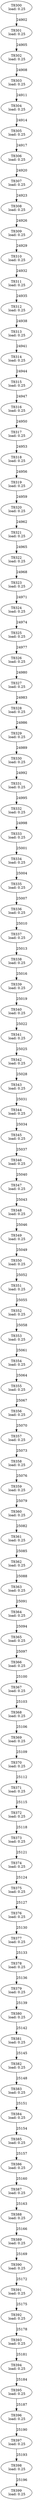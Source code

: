 digraph taskgraph {
	T8300 [label= "T8300\n load: 0.25"];
	T8301 [label= "T8301\n load: 0.25"];
	T8300 -> T8301[label=24902];
	T8302 [label= "T8302\n load: 0.25"];
	T8301 -> T8302[label=24905];
	T8303 [label= "T8303\n load: 0.25"];
	T8302 -> T8303[label=24908];
	T8304 [label= "T8304\n load: 0.25"];
	T8303 -> T8304[label=24911];
	T8305 [label= "T8305\n load: 0.25"];
	T8304 -> T8305[label=24914];
	T8306 [label= "T8306\n load: 0.25"];
	T8305 -> T8306[label=24917];
	T8307 [label= "T8307\n load: 0.25"];
	T8306 -> T8307[label=24920];
	T8308 [label= "T8308\n load: 0.25"];
	T8307 -> T8308[label=24923];
	T8309 [label= "T8309\n load: 0.25"];
	T8308 -> T8309[label=24926];
	T8310 [label= "T8310\n load: 0.25"];
	T8309 -> T8310[label=24929];
	T8311 [label= "T8311\n load: 0.25"];
	T8310 -> T8311[label=24932];
	T8312 [label= "T8312\n load: 0.25"];
	T8311 -> T8312[label=24935];
	T8313 [label= "T8313\n load: 0.25"];
	T8312 -> T8313[label=24938];
	T8314 [label= "T8314\n load: 0.25"];
	T8313 -> T8314[label=24941];
	T8315 [label= "T8315\n load: 0.25"];
	T8314 -> T8315[label=24944];
	T8316 [label= "T8316\n load: 0.25"];
	T8315 -> T8316[label=24947];
	T8317 [label= "T8317\n load: 0.25"];
	T8316 -> T8317[label=24950];
	T8318 [label= "T8318\n load: 0.25"];
	T8317 -> T8318[label=24953];
	T8319 [label= "T8319\n load: 0.25"];
	T8318 -> T8319[label=24956];
	T8320 [label= "T8320\n load: 0.25"];
	T8319 -> T8320[label=24959];
	T8321 [label= "T8321\n load: 0.25"];
	T8320 -> T8321[label=24962];
	T8322 [label= "T8322\n load: 0.25"];
	T8321 -> T8322[label=24965];
	T8323 [label= "T8323\n load: 0.25"];
	T8322 -> T8323[label=24968];
	T8324 [label= "T8324\n load: 0.25"];
	T8323 -> T8324[label=24971];
	T8325 [label= "T8325\n load: 0.25"];
	T8324 -> T8325[label=24974];
	T8326 [label= "T8326\n load: 0.25"];
	T8325 -> T8326[label=24977];
	T8327 [label= "T8327\n load: 0.25"];
	T8326 -> T8327[label=24980];
	T8328 [label= "T8328\n load: 0.25"];
	T8327 -> T8328[label=24983];
	T8329 [label= "T8329\n load: 0.25"];
	T8328 -> T8329[label=24986];
	T8330 [label= "T8330\n load: 0.25"];
	T8329 -> T8330[label=24989];
	T8331 [label= "T8331\n load: 0.25"];
	T8330 -> T8331[label=24992];
	T8332 [label= "T8332\n load: 0.25"];
	T8331 -> T8332[label=24995];
	T8333 [label= "T8333\n load: 0.25"];
	T8332 -> T8333[label=24998];
	T8334 [label= "T8334\n load: 0.25"];
	T8333 -> T8334[label=25001];
	T8335 [label= "T8335\n load: 0.25"];
	T8334 -> T8335[label=25004];
	T8336 [label= "T8336\n load: 0.25"];
	T8335 -> T8336[label=25007];
	T8337 [label= "T8337\n load: 0.25"];
	T8336 -> T8337[label=25010];
	T8338 [label= "T8338\n load: 0.25"];
	T8337 -> T8338[label=25013];
	T8339 [label= "T8339\n load: 0.25"];
	T8338 -> T8339[label=25016];
	T8340 [label= "T8340\n load: 0.25"];
	T8339 -> T8340[label=25019];
	T8341 [label= "T8341\n load: 0.25"];
	T8340 -> T8341[label=25022];
	T8342 [label= "T8342\n load: 0.25"];
	T8341 -> T8342[label=25025];
	T8343 [label= "T8343\n load: 0.25"];
	T8342 -> T8343[label=25028];
	T8344 [label= "T8344\n load: 0.25"];
	T8343 -> T8344[label=25031];
	T8345 [label= "T8345\n load: 0.25"];
	T8344 -> T8345[label=25034];
	T8346 [label= "T8346\n load: 0.25"];
	T8345 -> T8346[label=25037];
	T8347 [label= "T8347\n load: 0.25"];
	T8346 -> T8347[label=25040];
	T8348 [label= "T8348\n load: 0.25"];
	T8347 -> T8348[label=25043];
	T8349 [label= "T8349\n load: 0.25"];
	T8348 -> T8349[label=25046];
	T8350 [label= "T8350\n load: 0.25"];
	T8349 -> T8350[label=25049];
	T8351 [label= "T8351\n load: 0.25"];
	T8350 -> T8351[label=25052];
	T8352 [label= "T8352\n load: 0.25"];
	T8351 -> T8352[label=25055];
	T8353 [label= "T8353\n load: 0.25"];
	T8352 -> T8353[label=25058];
	T8354 [label= "T8354\n load: 0.25"];
	T8353 -> T8354[label=25061];
	T8355 [label= "T8355\n load: 0.25"];
	T8354 -> T8355[label=25064];
	T8356 [label= "T8356\n load: 0.25"];
	T8355 -> T8356[label=25067];
	T8357 [label= "T8357\n load: 0.25"];
	T8356 -> T8357[label=25070];
	T8358 [label= "T8358\n load: 0.25"];
	T8357 -> T8358[label=25073];
	T8359 [label= "T8359\n load: 0.25"];
	T8358 -> T8359[label=25076];
	T8360 [label= "T8360\n load: 0.25"];
	T8359 -> T8360[label=25079];
	T8361 [label= "T8361\n load: 0.25"];
	T8360 -> T8361[label=25082];
	T8362 [label= "T8362\n load: 0.25"];
	T8361 -> T8362[label=25085];
	T8363 [label= "T8363\n load: 0.25"];
	T8362 -> T8363[label=25088];
	T8364 [label= "T8364\n load: 0.25"];
	T8363 -> T8364[label=25091];
	T8365 [label= "T8365\n load: 0.25"];
	T8364 -> T8365[label=25094];
	T8366 [label= "T8366\n load: 0.25"];
	T8365 -> T8366[label=25097];
	T8367 [label= "T8367\n load: 0.25"];
	T8366 -> T8367[label=25100];
	T8368 [label= "T8368\n load: 0.25"];
	T8367 -> T8368[label=25103];
	T8369 [label= "T8369\n load: 0.25"];
	T8368 -> T8369[label=25106];
	T8370 [label= "T8370\n load: 0.25"];
	T8369 -> T8370[label=25109];
	T8371 [label= "T8371\n load: 0.25"];
	T8370 -> T8371[label=25112];
	T8372 [label= "T8372\n load: 0.25"];
	T8371 -> T8372[label=25115];
	T8373 [label= "T8373\n load: 0.25"];
	T8372 -> T8373[label=25118];
	T8374 [label= "T8374\n load: 0.25"];
	T8373 -> T8374[label=25121];
	T8375 [label= "T8375\n load: 0.25"];
	T8374 -> T8375[label=25124];
	T8376 [label= "T8376\n load: 0.25"];
	T8375 -> T8376[label=25127];
	T8377 [label= "T8377\n load: 0.25"];
	T8376 -> T8377[label=25130];
	T8378 [label= "T8378\n load: 0.25"];
	T8377 -> T8378[label=25133];
	T8379 [label= "T8379\n load: 0.25"];
	T8378 -> T8379[label=25136];
	T8380 [label= "T8380\n load: 0.25"];
	T8379 -> T8380[label=25139];
	T8381 [label= "T8381\n load: 0.25"];
	T8380 -> T8381[label=25142];
	T8382 [label= "T8382\n load: 0.25"];
	T8381 -> T8382[label=25145];
	T8383 [label= "T8383\n load: 0.25"];
	T8382 -> T8383[label=25148];
	T8384 [label= "T8384\n load: 0.25"];
	T8383 -> T8384[label=25151];
	T8385 [label= "T8385\n load: 0.25"];
	T8384 -> T8385[label=25154];
	T8386 [label= "T8386\n load: 0.25"];
	T8385 -> T8386[label=25157];
	T8387 [label= "T8387\n load: 0.25"];
	T8386 -> T8387[label=25160];
	T8388 [label= "T8388\n load: 0.25"];
	T8387 -> T8388[label=25163];
	T8389 [label= "T8389\n load: 0.25"];
	T8388 -> T8389[label=25166];
	T8390 [label= "T8390\n load: 0.25"];
	T8389 -> T8390[label=25169];
	T8391 [label= "T8391\n load: 0.25"];
	T8390 -> T8391[label=25172];
	T8392 [label= "T8392\n load: 0.25"];
	T8391 -> T8392[label=25175];
	T8393 [label= "T8393\n load: 0.25"];
	T8392 -> T8393[label=25178];
	T8394 [label= "T8394\n load: 0.25"];
	T8393 -> T8394[label=25181];
	T8395 [label= "T8395\n load: 0.25"];
	T8394 -> T8395[label=25184];
	T8396 [label= "T8396\n load: 0.25"];
	T8395 -> T8396[label=25187];
	T8397 [label= "T8397\n load: 0.25"];
	T8396 -> T8397[label=25190];
	T8398 [label= "T8398\n load: 0.25"];
	T8397 -> T8398[label=25193];
	T8399 [label= "T8399\n load: 0.25"];
	T8398 -> T8399[label=25196];
}